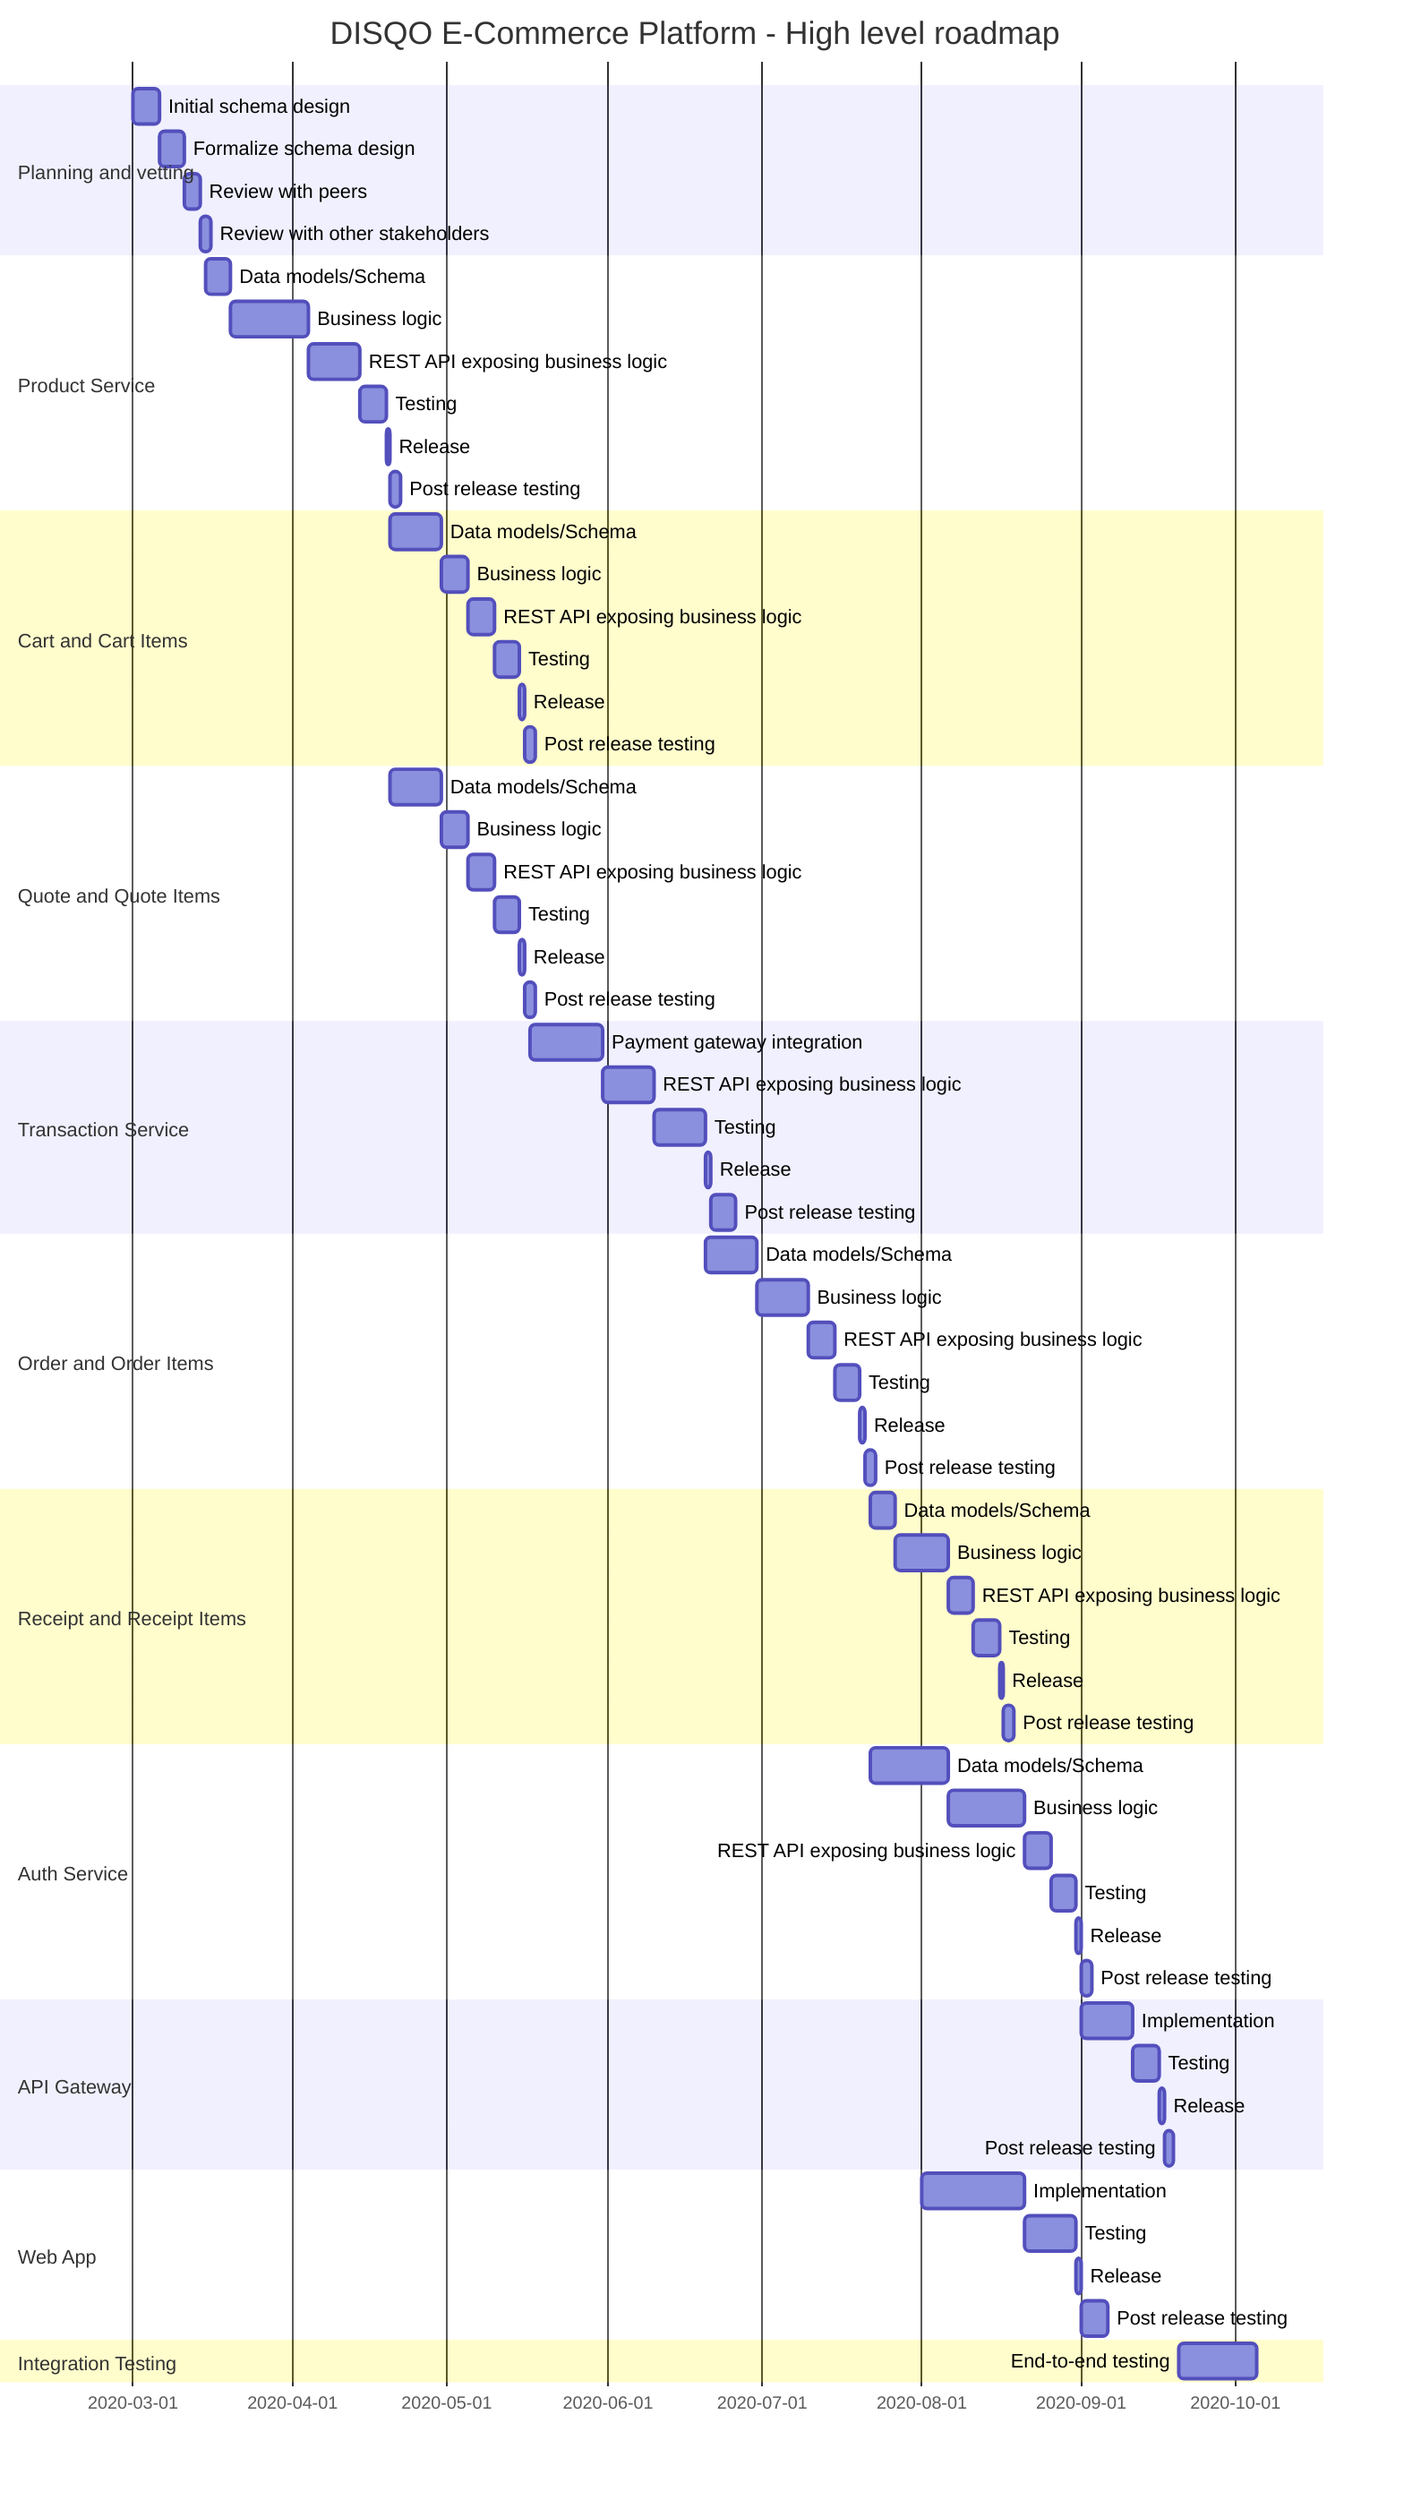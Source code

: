 gantt
        title DISQO E-Commerce Platform - High level roadmap
        dateFormat YYYY-MM-DD
        section Planning and vetting
        Initial schema design :2020-03-01, 5d
        Formalize schema design :5d
        Review with peers :3d
        Review with other stakeholders :2d
        section Product Service
        Data models/Schema :2020-03-15, 5d
        Business logic :15d
        REST API exposing business logic :10d
        Testing :5d
        Release :1d
        Post release testing :2d
        section Cart and Cart Items
        Data models/Schema :2020-04-20, 10d
        Business logic :5d
        REST API exposing business logic :5d
        Testing :5d
        Release :1d
        Post release testing :2d
        section Quote and Quote Items
        Data models/Schema :2020-04-20, 10d
        Business logic :5d
        REST API exposing business logic :5d
        Testing :5d
        Release :1d
        Post release testing :2d
        section Transaction Service
        Payment gateway integration :2020-05-17, 14d
        REST API exposing business logic :10d
        Testing :10d
        Release :1d
        Post release testing :5d
        section Order and Order Items
        Data models/Schema :2020-06-20, 10d
        Business logic :10d
        REST API exposing business logic :5d
        Testing :5d
        Release :1d
        Post release testing :2d
        section Receipt and Receipt Items
        Data models/Schema :2020-07-22, 5d
        Business logic :10d
        REST API exposing business logic :5d
        Testing :5d
        Release :1d
        Post release testing :2d
        section Auth Service
        Data models/Schema :2020-07-22, 15d
        Business logic :15d
        REST API exposing business logic :5d
        Testing :5d
        Release :1d
        Post release testing :2d
        section API Gateway
        Implementation :2020-09-01, 10d
        Testing :5d
        Release :1d
        Post release testing :2d
        section Web App
        Implementation :2020-08-01, 20d
        Testing :10d
        Release :1d
        Post release testing :5d
        section Integration Testing
        End-to-end testing :2020-09-20, 15d